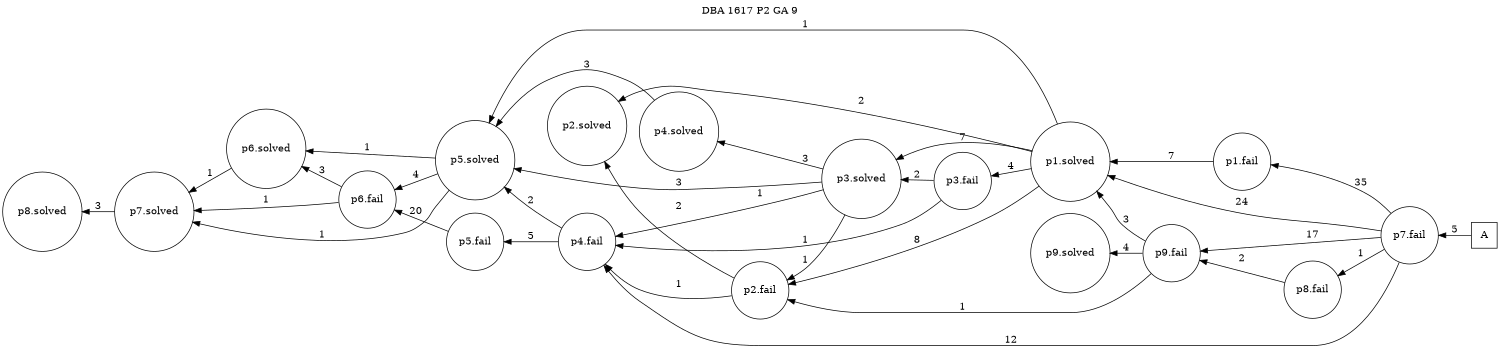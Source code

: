digraph DBA_1617_P2_GA_9 {
labelloc="tl"
label= " DBA 1617 P2 GA 9 "
rankdir="RL";
graph [ size=" 10 , 10 !"]

"A" [shape="square" label="A"]
"p7.fail" [shape="circle" label="p7.fail"]
"p1.fail" [shape="circle" label="p1.fail"]
"p1.solved" [shape="circle" label="p1.solved"]
"p2.fail" [shape="circle" label="p2.fail"]
"p3.fail" [shape="circle" label="p3.fail"]
"p3.solved" [shape="circle" label="p3.solved"]
"p4.fail" [shape="circle" label="p4.fail"]
"p5.fail" [shape="circle" label="p5.fail"]
"p6.fail" [shape="circle" label="p6.fail"]
"p5.solved" [shape="circle" label="p5.solved"]
"p8.fail" [shape="circle" label="p8.fail"]
"p9.fail" [shape="circle" label="p9.fail"]
"p2.solved" [shape="circle" label="p2.solved"]
"p4.solved" [shape="circle" label="p4.solved"]
"p7.solved" [shape="circle" label="p7.solved"]
"p8.solved" [shape="circle" label="p8.solved"]
"p6.solved" [shape="circle" label="p6.solved"]
"p9.solved" [shape="circle" label="p9.solved"]
"A" -> "p7.fail" [ label=5]
"p7.fail" -> "p1.fail" [ label=35]
"p7.fail" -> "p1.solved" [ label=24]
"p7.fail" -> "p4.fail" [ label=12]
"p7.fail" -> "p8.fail" [ label=1]
"p7.fail" -> "p9.fail" [ label=17]
"p1.fail" -> "p1.solved" [ label=7]
"p1.solved" -> "p2.fail" [ label=8]
"p1.solved" -> "p3.fail" [ label=4]
"p1.solved" -> "p3.solved" [ label=7]
"p1.solved" -> "p5.solved" [ label=1]
"p1.solved" -> "p2.solved" [ label=2]
"p2.fail" -> "p4.fail" [ label=1]
"p2.fail" -> "p2.solved" [ label=2]
"p3.fail" -> "p3.solved" [ label=2]
"p3.fail" -> "p4.fail" [ label=1]
"p3.solved" -> "p2.fail" [ label=1]
"p3.solved" -> "p4.fail" [ label=1]
"p3.solved" -> "p5.solved" [ label=3]
"p3.solved" -> "p4.solved" [ label=3]
"p4.fail" -> "p5.fail" [ label=5]
"p4.fail" -> "p5.solved" [ label=2]
"p5.fail" -> "p6.fail" [ label=20]
"p6.fail" -> "p7.solved" [ label=1]
"p6.fail" -> "p6.solved" [ label=3]
"p5.solved" -> "p6.fail" [ label=4]
"p5.solved" -> "p7.solved" [ label=1]
"p5.solved" -> "p6.solved" [ label=1]
"p8.fail" -> "p9.fail" [ label=2]
"p9.fail" -> "p1.solved" [ label=3]
"p9.fail" -> "p2.fail" [ label=1]
"p9.fail" -> "p9.solved" [ label=4]
"p4.solved" -> "p5.solved" [ label=3]
"p7.solved" -> "p8.solved" [ label=3]
"p6.solved" -> "p7.solved" [ label=1]
}
